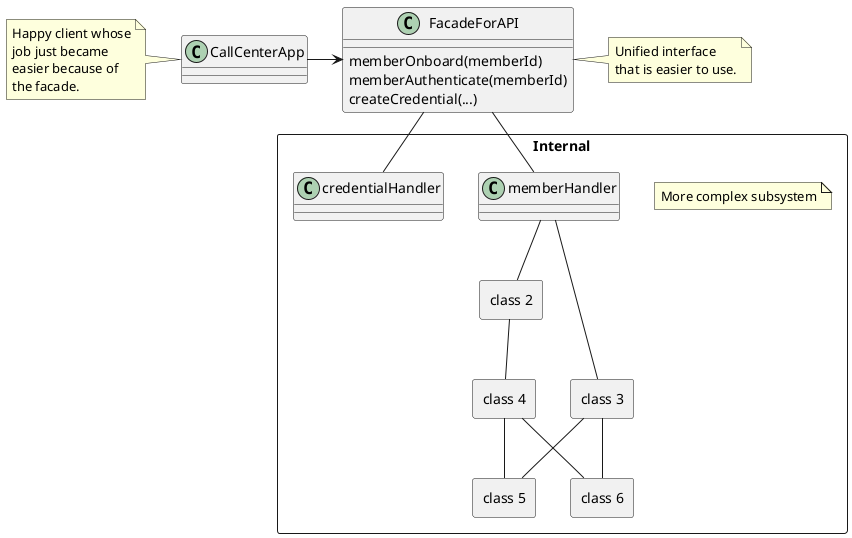 @startuml
class CallCenterApp
class FacadeForAPI {
  {method} memberOnboard(memberId)
  {method} memberAuthenticate(memberId)
  {method} createCredential(...)

}
CallCenterApp -> FacadeForAPI

package "Internal" <<rectangle>> {

note "More complex subsystem" as n1

FacadeForAPI -- "memberHandler"
FacadeForAPI -- "credentialHandler"

class memberHandler {

}

class "credentialHandler" {

}

package "class 2" <<rectangle>> {
}

package "class 3" <<rectangle>> {
}

package "class 4" <<rectangle>> {
}

package "class 5" <<rectangle>> {
}

package "class 6" <<rectangle>> {
}

"memberHandler" -- "class 2"
"memberHandler" -- "class 3"
"class 2" -- "class 4"
"class 3" -- "class 5"
"class 3" -- "class 6"
"class 4" -- "class 5"
"class 4" -- "class 6"
}

note left of CallCenterApp
  Happy client whose
  job just became
  easier because of
  the facade.
end note

note right of FacadeForAPI
Unified interface
that is easier to use.
end note
@enduml